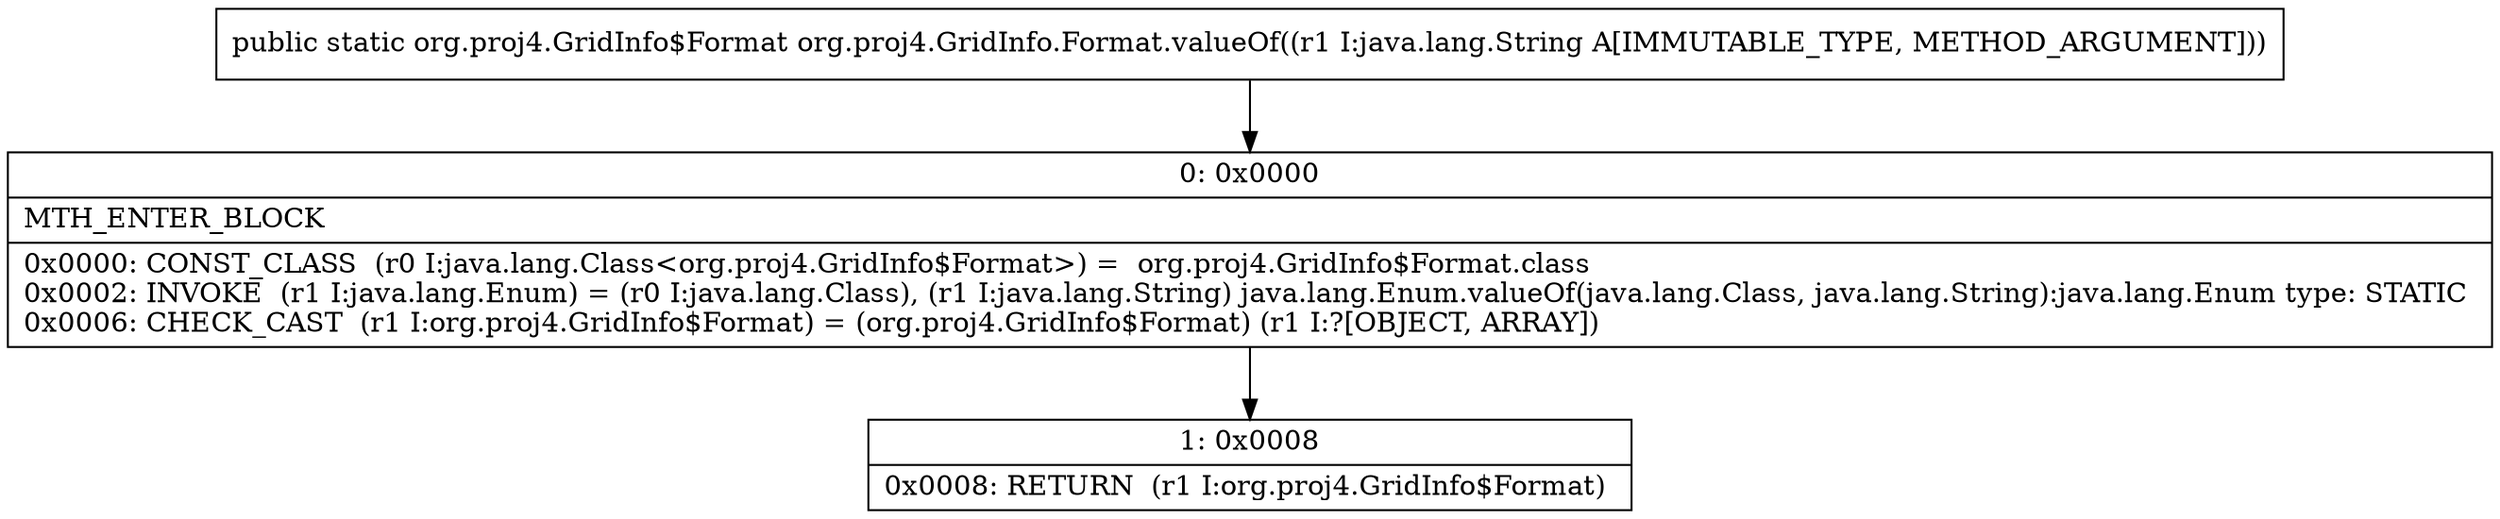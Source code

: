 digraph "CFG fororg.proj4.GridInfo.Format.valueOf(Ljava\/lang\/String;)Lorg\/proj4\/GridInfo$Format;" {
Node_0 [shape=record,label="{0\:\ 0x0000|MTH_ENTER_BLOCK\l|0x0000: CONST_CLASS  (r0 I:java.lang.Class\<org.proj4.GridInfo$Format\>) =  org.proj4.GridInfo$Format.class \l0x0002: INVOKE  (r1 I:java.lang.Enum) = (r0 I:java.lang.Class), (r1 I:java.lang.String) java.lang.Enum.valueOf(java.lang.Class, java.lang.String):java.lang.Enum type: STATIC \l0x0006: CHECK_CAST  (r1 I:org.proj4.GridInfo$Format) = (org.proj4.GridInfo$Format) (r1 I:?[OBJECT, ARRAY]) \l}"];
Node_1 [shape=record,label="{1\:\ 0x0008|0x0008: RETURN  (r1 I:org.proj4.GridInfo$Format) \l}"];
MethodNode[shape=record,label="{public static org.proj4.GridInfo$Format org.proj4.GridInfo.Format.valueOf((r1 I:java.lang.String A[IMMUTABLE_TYPE, METHOD_ARGUMENT])) }"];
MethodNode -> Node_0;
Node_0 -> Node_1;
}

